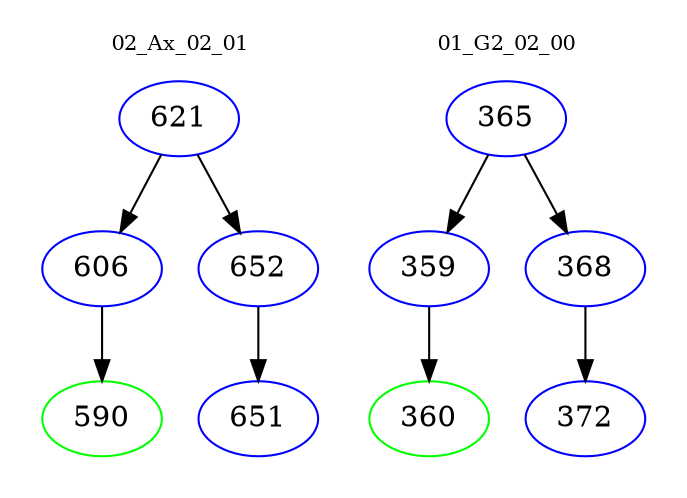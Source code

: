 digraph{
subgraph cluster_0 {
color = white
label = "02_Ax_02_01";
fontsize=10;
T0_621 [label="621", color="blue"]
T0_621 -> T0_606 [color="black"]
T0_606 [label="606", color="blue"]
T0_606 -> T0_590 [color="black"]
T0_590 [label="590", color="green"]
T0_621 -> T0_652 [color="black"]
T0_652 [label="652", color="blue"]
T0_652 -> T0_651 [color="black"]
T0_651 [label="651", color="blue"]
}
subgraph cluster_1 {
color = white
label = "01_G2_02_00";
fontsize=10;
T1_365 [label="365", color="blue"]
T1_365 -> T1_359 [color="black"]
T1_359 [label="359", color="blue"]
T1_359 -> T1_360 [color="black"]
T1_360 [label="360", color="green"]
T1_365 -> T1_368 [color="black"]
T1_368 [label="368", color="blue"]
T1_368 -> T1_372 [color="black"]
T1_372 [label="372", color="blue"]
}
}
